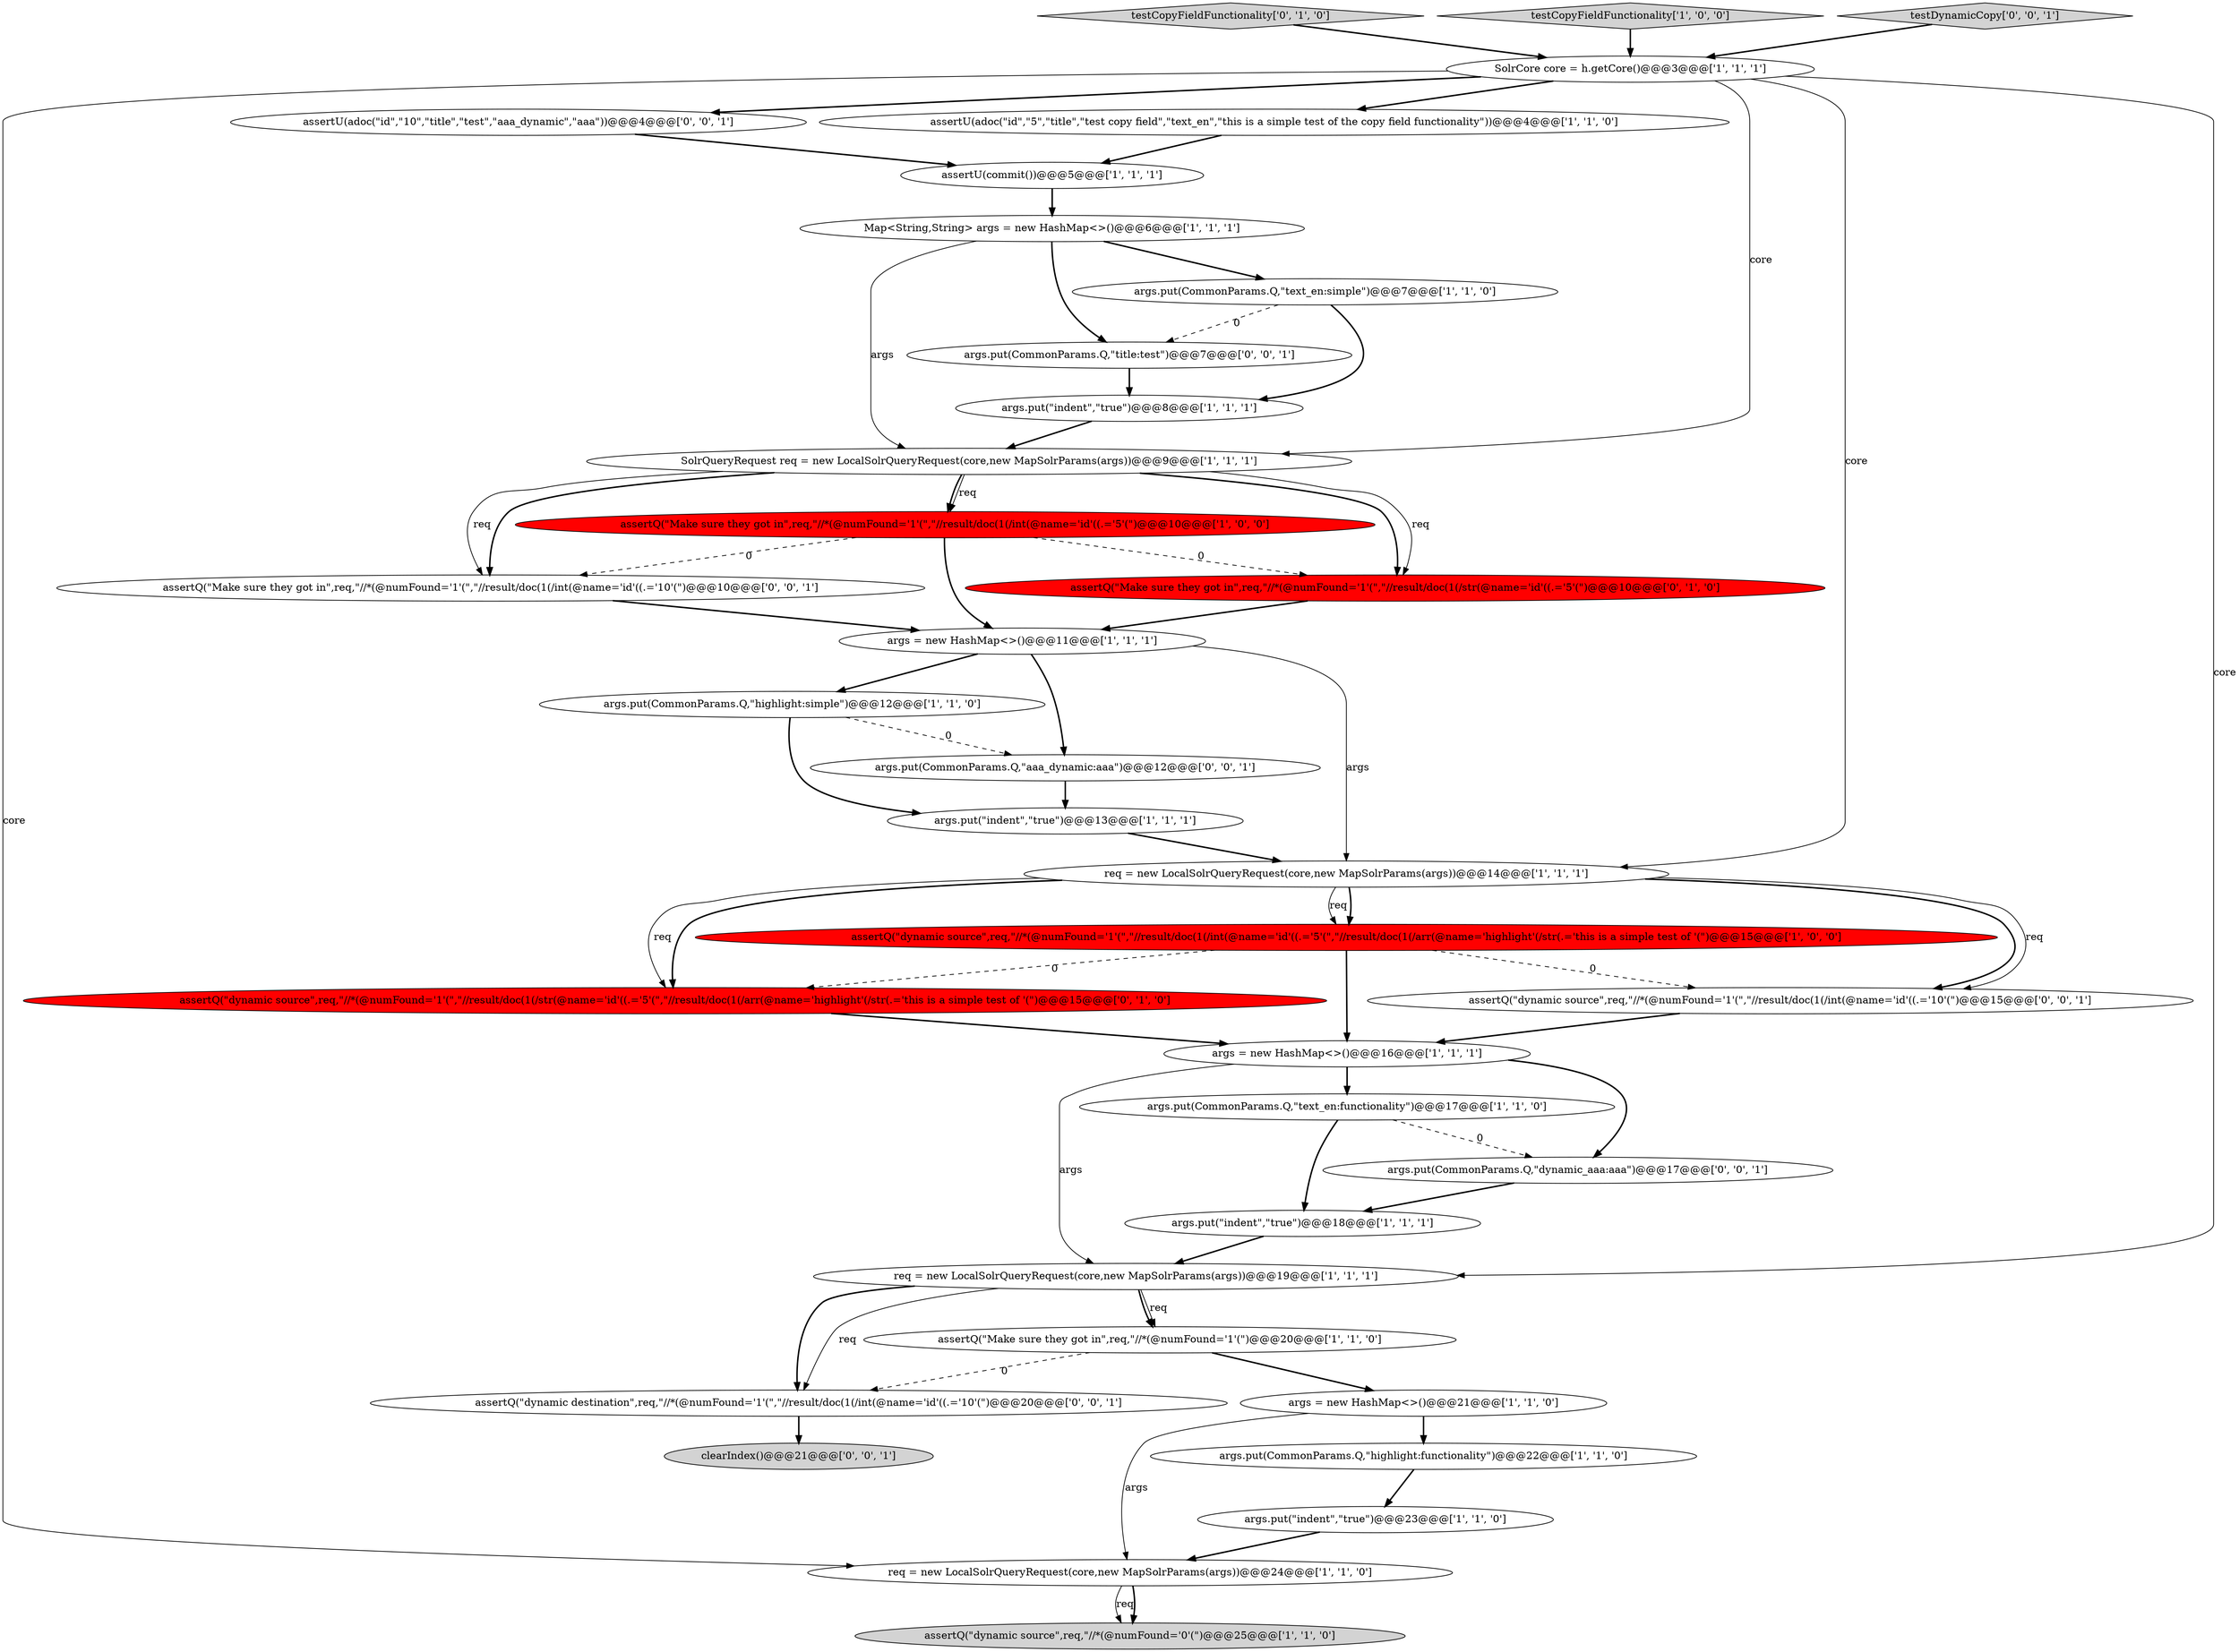 digraph {
1 [style = filled, label = "req = new LocalSolrQueryRequest(core,new MapSolrParams(args))@@@24@@@['1', '1', '0']", fillcolor = white, shape = ellipse image = "AAA0AAABBB1BBB"];
12 [style = filled, label = "args.put(CommonParams.Q,\"highlight:simple\")@@@12@@@['1', '1', '0']", fillcolor = white, shape = ellipse image = "AAA0AAABBB1BBB"];
18 [style = filled, label = "assertQ(\"Make sure they got in\",req,\"//*(@numFound='1'(\")@@@20@@@['1', '1', '0']", fillcolor = white, shape = ellipse image = "AAA0AAABBB1BBB"];
17 [style = filled, label = "SolrCore core = h.getCore()@@@3@@@['1', '1', '1']", fillcolor = white, shape = ellipse image = "AAA0AAABBB1BBB"];
20 [style = filled, label = "assertQ(\"dynamic source\",req,\"//*(@numFound='1'(\",\"//result/doc(1(/int(@name='id'((.='5'(\",\"//result/doc(1(/arr(@name='highlight'(/str(.='this is a simple test of '(\")@@@15@@@['1', '0', '0']", fillcolor = red, shape = ellipse image = "AAA1AAABBB1BBB"];
2 [style = filled, label = "args.put(CommonParams.Q,\"text_en:functionality\")@@@17@@@['1', '1', '0']", fillcolor = white, shape = ellipse image = "AAA0AAABBB1BBB"];
13 [style = filled, label = "assertU(adoc(\"id\",\"5\",\"title\",\"test copy field\",\"text_en\",\"this is a simple test of the copy field functionality\"))@@@4@@@['1', '1', '0']", fillcolor = white, shape = ellipse image = "AAA0AAABBB1BBB"];
27 [style = filled, label = "assertU(adoc(\"id\",\"10\",\"title\",\"test\",\"aaa_dynamic\",\"aaa\"))@@@4@@@['0', '0', '1']", fillcolor = white, shape = ellipse image = "AAA0AAABBB3BBB"];
28 [style = filled, label = "assertQ(\"Make sure they got in\",req,\"//*(@numFound='1'(\",\"//result/doc(1(/int(@name='id'((.='10'(\")@@@10@@@['0', '0', '1']", fillcolor = white, shape = ellipse image = "AAA0AAABBB3BBB"];
33 [style = filled, label = "clearIndex()@@@21@@@['0', '0', '1']", fillcolor = lightgray, shape = ellipse image = "AAA0AAABBB3BBB"];
25 [style = filled, label = "testCopyFieldFunctionality['0', '1', '0']", fillcolor = lightgray, shape = diamond image = "AAA0AAABBB2BBB"];
21 [style = filled, label = "assertQ(\"dynamic source\",req,\"//*(@numFound='0'(\")@@@25@@@['1', '1', '0']", fillcolor = lightgray, shape = ellipse image = "AAA0AAABBB1BBB"];
35 [style = filled, label = "args.put(CommonParams.Q,\"dynamic_aaa:aaa\")@@@17@@@['0', '0', '1']", fillcolor = white, shape = ellipse image = "AAA0AAABBB3BBB"];
5 [style = filled, label = "req = new LocalSolrQueryRequest(core,new MapSolrParams(args))@@@14@@@['1', '1', '1']", fillcolor = white, shape = ellipse image = "AAA0AAABBB1BBB"];
8 [style = filled, label = "req = new LocalSolrQueryRequest(core,new MapSolrParams(args))@@@19@@@['1', '1', '1']", fillcolor = white, shape = ellipse image = "AAA0AAABBB1BBB"];
3 [style = filled, label = "args.put(\"indent\",\"true\")@@@8@@@['1', '1', '1']", fillcolor = white, shape = ellipse image = "AAA0AAABBB1BBB"];
14 [style = filled, label = "args.put(\"indent\",\"true\")@@@13@@@['1', '1', '1']", fillcolor = white, shape = ellipse image = "AAA0AAABBB1BBB"];
9 [style = filled, label = "Map<String,String> args = new HashMap<>()@@@6@@@['1', '1', '1']", fillcolor = white, shape = ellipse image = "AAA0AAABBB1BBB"];
19 [style = filled, label = "args.put(\"indent\",\"true\")@@@18@@@['1', '1', '1']", fillcolor = white, shape = ellipse image = "AAA0AAABBB1BBB"];
4 [style = filled, label = "args = new HashMap<>()@@@11@@@['1', '1', '1']", fillcolor = white, shape = ellipse image = "AAA0AAABBB1BBB"];
6 [style = filled, label = "testCopyFieldFunctionality['1', '0', '0']", fillcolor = lightgray, shape = diamond image = "AAA0AAABBB1BBB"];
16 [style = filled, label = "args = new HashMap<>()@@@21@@@['1', '1', '0']", fillcolor = white, shape = ellipse image = "AAA0AAABBB1BBB"];
15 [style = filled, label = "args = new HashMap<>()@@@16@@@['1', '1', '1']", fillcolor = white, shape = ellipse image = "AAA0AAABBB1BBB"];
11 [style = filled, label = "assertQ(\"Make sure they got in\",req,\"//*(@numFound='1'(\",\"//result/doc(1(/int(@name='id'((.='5'(\")@@@10@@@['1', '0', '0']", fillcolor = red, shape = ellipse image = "AAA1AAABBB1BBB"];
23 [style = filled, label = "args.put(CommonParams.Q,\"highlight:functionality\")@@@22@@@['1', '1', '0']", fillcolor = white, shape = ellipse image = "AAA0AAABBB1BBB"];
7 [style = filled, label = "assertU(commit())@@@5@@@['1', '1', '1']", fillcolor = white, shape = ellipse image = "AAA0AAABBB1BBB"];
26 [style = filled, label = "assertQ(\"Make sure they got in\",req,\"//*(@numFound='1'(\",\"//result/doc(1(/str(@name='id'((.='5'(\")@@@10@@@['0', '1', '0']", fillcolor = red, shape = ellipse image = "AAA1AAABBB2BBB"];
22 [style = filled, label = "SolrQueryRequest req = new LocalSolrQueryRequest(core,new MapSolrParams(args))@@@9@@@['1', '1', '1']", fillcolor = white, shape = ellipse image = "AAA0AAABBB1BBB"];
34 [style = filled, label = "assertQ(\"dynamic source\",req,\"//*(@numFound='1'(\",\"//result/doc(1(/int(@name='id'((.='10'(\")@@@15@@@['0', '0', '1']", fillcolor = white, shape = ellipse image = "AAA0AAABBB3BBB"];
29 [style = filled, label = "testDynamicCopy['0', '0', '1']", fillcolor = lightgray, shape = diamond image = "AAA0AAABBB3BBB"];
0 [style = filled, label = "args.put(\"indent\",\"true\")@@@23@@@['1', '1', '0']", fillcolor = white, shape = ellipse image = "AAA0AAABBB1BBB"];
32 [style = filled, label = "args.put(CommonParams.Q,\"aaa_dynamic:aaa\")@@@12@@@['0', '0', '1']", fillcolor = white, shape = ellipse image = "AAA0AAABBB3BBB"];
10 [style = filled, label = "args.put(CommonParams.Q,\"text_en:simple\")@@@7@@@['1', '1', '0']", fillcolor = white, shape = ellipse image = "AAA0AAABBB1BBB"];
31 [style = filled, label = "args.put(CommonParams.Q,\"title:test\")@@@7@@@['0', '0', '1']", fillcolor = white, shape = ellipse image = "AAA0AAABBB3BBB"];
24 [style = filled, label = "assertQ(\"dynamic source\",req,\"//*(@numFound='1'(\",\"//result/doc(1(/str(@name='id'((.='5'(\",\"//result/doc(1(/arr(@name='highlight'(/str(.='this is a simple test of '(\")@@@15@@@['0', '1', '0']", fillcolor = red, shape = ellipse image = "AAA1AAABBB2BBB"];
30 [style = filled, label = "assertQ(\"dynamic destination\",req,\"//*(@numFound='1'(\",\"//result/doc(1(/int(@name='id'((.='10'(\")@@@20@@@['0', '0', '1']", fillcolor = white, shape = ellipse image = "AAA0AAABBB3BBB"];
6->17 [style = bold, label=""];
22->26 [style = bold, label=""];
8->30 [style = bold, label=""];
15->2 [style = bold, label=""];
2->19 [style = bold, label=""];
29->17 [style = bold, label=""];
8->30 [style = solid, label="req"];
30->33 [style = bold, label=""];
5->20 [style = bold, label=""];
18->30 [style = dashed, label="0"];
8->18 [style = bold, label=""];
9->31 [style = bold, label=""];
2->35 [style = dashed, label="0"];
12->32 [style = dashed, label="0"];
17->22 [style = solid, label="core"];
11->4 [style = bold, label=""];
17->8 [style = solid, label="core"];
35->19 [style = bold, label=""];
11->26 [style = dashed, label="0"];
34->15 [style = bold, label=""];
10->31 [style = dashed, label="0"];
10->3 [style = bold, label=""];
32->14 [style = bold, label=""];
22->28 [style = bold, label=""];
16->23 [style = bold, label=""];
9->10 [style = bold, label=""];
16->1 [style = solid, label="args"];
3->22 [style = bold, label=""];
23->0 [style = bold, label=""];
26->4 [style = bold, label=""];
25->17 [style = bold, label=""];
19->8 [style = bold, label=""];
15->35 [style = bold, label=""];
17->5 [style = solid, label="core"];
5->34 [style = bold, label=""];
17->1 [style = solid, label="core"];
9->22 [style = solid, label="args"];
7->9 [style = bold, label=""];
5->20 [style = solid, label="req"];
15->8 [style = solid, label="args"];
22->28 [style = solid, label="req"];
11->28 [style = dashed, label="0"];
5->34 [style = solid, label="req"];
4->5 [style = solid, label="args"];
1->21 [style = solid, label="req"];
20->34 [style = dashed, label="0"];
20->24 [style = dashed, label="0"];
13->7 [style = bold, label=""];
0->1 [style = bold, label=""];
1->21 [style = bold, label=""];
5->24 [style = bold, label=""];
27->7 [style = bold, label=""];
22->11 [style = solid, label="req"];
12->14 [style = bold, label=""];
4->12 [style = bold, label=""];
17->13 [style = bold, label=""];
8->18 [style = solid, label="req"];
17->27 [style = bold, label=""];
31->3 [style = bold, label=""];
5->24 [style = solid, label="req"];
20->15 [style = bold, label=""];
22->26 [style = solid, label="req"];
22->11 [style = bold, label=""];
4->32 [style = bold, label=""];
28->4 [style = bold, label=""];
14->5 [style = bold, label=""];
24->15 [style = bold, label=""];
18->16 [style = bold, label=""];
}
